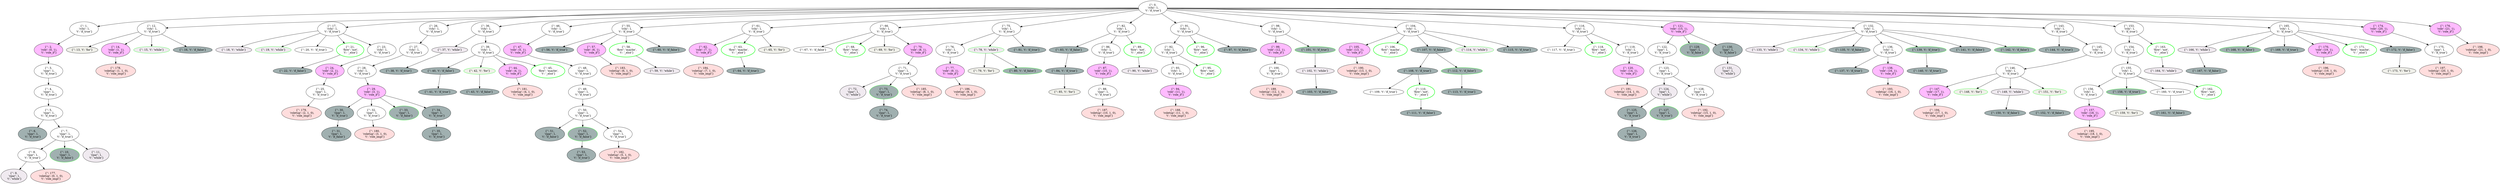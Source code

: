 strict digraph {
	graph [bb="0,0,10820,962.58"];
	node [label="\N"];
	0	[height=1.041,
		label="{'': 0,
 'rchi': 1,
 't': 'if_true'}
",
		pos="4997.2,925.1",
		width=1.6892];
	1	[height=1.041,
		label="{'': 1,
 'rchi': 1,
 't': 'if_true'}
",
		pos="361.15,814.15",
		width=1.6892];
	0 -> 1	[pos="e,418.41,826.83 4936.3,924.32 4472.2,925.77 1485.1,931.86 585.15,851.63 532.18,846.9 472.79,837.02 428.48,828.73"];
	12	[height=1.041,
		label="{'': 12,
 'rchi': 1,
 't': 'if_true'}
",
		pos="655.15,814.15",
		width=1.6892];
	0 -> 12	[pos="e,715.81,818.98 4936.2,923.63 4587.1,920.76 2806.4,904.04 1353.2,851.63 1123.7,843.35 852.21,827.39 726.1,819.62"];
	17	[height=1.041,
		label="{'': 17,
 'rchi': 1,
 't': 'if_true'}
",
		pos="1423.2,814.15",
		width=1.6892];
	0 -> 17	[pos="e,1482.8,822.37 4936.3,924.42 4612.8,925.76 3061.6,927.72 1796.2,851.63 1690.2,845.26 1567.9,832.2 1493,823.56"];
	26	[height=1.041,
		label="{'': 26,
 'rchi': 1,
 't': 'if_true'}
",
		pos="1866.2,814.15",
		width=1.6892];
	0 -> 26	[pos="e,1920.5,830.95 4936.3,924.35 4566.1,925.57 2613.3,928.25 2020.2,851.63 1990.3,847.77 1957.8,840.54 1930.4,833.52"];
	36	[height=1.041,
		label="{'': 36,
 'rchi': 1,
 't': 'if_true'}
",
		pos="2090.2,814.15",
		width=1.6892];
	0 -> 36	[pos="e,2148.1,826.11 4936.3,923.49 4589.4,919.81 2858.9,899.32 2328.2,851.63 2270.4,846.44 2205.4,836.17 2158,827.85"];
	46	[height=1.041,
		label="{'': 46,
 'rchi': 1,
 't': 'if_true'}
",
		pos="2398.2,814.15",
		width=1.6892];
	0 -> 46	[pos="e,2455.9,826.05 4936.3,923.24 4613.9,918.54 3101.4,894.5 2635.2,851.63 2577.8,846.35 2513.2,836.13 2466,827.84"];
	55	[height=1.041,
		label="{'': 55,
 'rchi': 1,
 't': 'if_true'}
",
		pos="2705.2,814.15",
		width=1.6892];
	0 -> 55	[pos="e,2765.5,820.19 4936.4,922.36 4708.7,915.68 3884,890.11 3205.2,851.63 3051.9,842.94 2872.6,828.92 2775.8,821.03"];
	61	[height=1.041,
		label="{'': 61,
 'rchi': 1,
 't': 'if_true'}
",
		pos="3275.2,814.15",
		width=1.6892];
	0 -> 61	[pos="e,3335.5,819.98 4936.4,920.89 4756.9,911.3 4213,881.74 3762.2,851.63 3613.8,841.72 3440.2,828.27 3345.5,820.78"];
	66	[height=1.041,
		label="{'': 66,
 'rchi': 1,
 't': 'if_true'}
",
		pos="3832.2,814.15",
		width=1.6892];
	0 -> 66	[pos="e,3892.3,820.78 4937,918.47 4739.7,900.03 4113.4,841.45 3902.4,821.72"];
	75	[height=1.041,
		label="{'': 75,
 'rchi': 1,
 't': 'if_true'}
",
		pos="4360.2,814.15",
		width=1.6892];
	0 -> 75	[pos="e,4418.5,825.12 4938.9,914.15 4821,893.97 4554.3,848.35 4428.4,826.82"];
	82	[height=1.041,
		label="{'': 82,
 'rchi': 1,
 't': 'if_true'}
",
		pos="4857.2,814.15",
		width=1.6892];
	0 -> 82	[pos="e,4894.5,844.2 4960,895.19 4942.4,881.46 4921.1,864.93 4902.5,850.47"];
	91	[height=1.041,
		label="{'': 91,
 'rchi': 1,
 't': 'if_true'}
",
		pos="5137.2,814.15",
		width=1.6892];
	0 -> 91	[pos="e,5099.8,844.2 5034.3,895.19 5051.9,881.46 5073.2,864.93 5091.8,850.47"];
	98	[height=1.041,
		label="{'': 98,
 'rchi': 1,
 't': 'if_true'}
",
		pos="5536.2,814.15",
		width=1.6892];
	0 -> 98	[pos="e,5478.8,826.74 5054.6,912.49 5155,892.2 5361.8,850.39 5468.8,828.77"];
	104	[height=1.041,
		label="{'': 104,
 'rchi': 1,
 't': 'if_true'}
",
		pos="6123.2,814.15",
		width=1.6892];
	0 -> 104	[pos="e,6063.3,820.94 5057.3,918.28 5249.4,899.69 5847.9,841.78 6053.2,821.92"];
	116	[height=1.041,
		label="{'': 116,
 'rchi': 1,
 't': 'if_true'}
",
		pos="6845.2,814.15",
		width=1.6892];
	0 -> 116	[pos="e,6784.7,818.71 5057.6,920.54 5334.1,904.24 6477.7,836.81 6774.5,819.31"];
	121	[fillcolor="#ffbbff",
		height=1.041,
		label="{'': 121,
 'role': (15, 1),
 't': 'role_if'}
",
		pos="7277.2,814.15",
		style=filled,
		width=1.866];
	0 -> 121	[pos="e,7211.9,822.97 5058.1,923.19 5296,919.33 6185.1,902.15 6915.2,851.63 7014.5,844.75 7128.7,832.52 7201.8,824.13"];
	132	[height=1.041,
		label="{'': 132,
 'rchi': 1,
 't': 'if_true'}
",
		pos="8098.2,814.15",
		width=1.6892];
	0 -> 132	[pos="e,8037.3,818.5 5058.1,922.63 5327.8,916.06 6440.3,888.01 7353.2,851.63 7601,841.75 7894.9,826.24 8027.3,819.05"];
	143	[height=1.041,
		label="{'': 143,
 'rchi': 1,
 't': 'if_true'}
",
		pos="8914.2,814.15",
		width=1.6892];
	0 -> 143	[pos="e,8853.7,818.64 5058.2,923.3 5380.1,918.94 6914.1,896.61 8168.2,851.63 8416.6,842.71 8711.4,826.69 8843.7,819.2"];
	153	[height=1.041,
		label="{'': 153,
 'rchi': 1,
 't': 'if_true'}
",
		pos="9217.2,814.15",
		width=1.6892];
	0 -> 153	[pos="e,9159.5,826.43 5058.3,924.14 5497.2,924.26 8174.6,922.02 8984.2,851.63 9040.2,846.75 9103.2,836.6 9149.6,828.24"];
	165	[height=1.041,
		label="{'': 165,
 'rchi': 1,
 't': 'if_true'}
",
		pos="9888.2,814.15",
		width=1.6892];
	0 -> 165	[pos="e,9827.6,819.7 5058,924.08 5441.2,923.7 7560.8,918.57 9287.2,851.63 9479.1,844.18 9705.2,828.63 9817.5,820.45"];
	174	[fillcolor="#ffbbff",
		height=1.041,
		label="{'': 174,
 'role': (20, 1),
 't': 'role_if'}
",
		pos="10297,814.15",
		style=filled,
		width=1.866];
	0 -> 174	[pos="e,10232,823.97 5058.2,923.99 5555,922.97 8939.3,913.75 9958.2,851.63 10049,846.08 10153,834.03 10222,825.29"];
	176	[fillcolor="#ffbbff",
		height=1.041,
		label="{'': 176,
 'role': (21, 1),
 't': 'role_if'}
",
		pos="10589,814.15",
		style=filled,
		width=1.866];
	0 -> 176	[pos="e,10527,828.33 5058.2,923.85 5615.9,921.47 9817.9,901.96 10373,851.63 10421,847.27 10475,838.25 10517,830.28"];
	2	[fillcolor="#ffbbff",
		height=1.041,
		label="{'': 2,
 'role': (0, 1),
 't': 'role_if'}
",
		pos="206.15,703.2",
		style=filled,
		width=1.7285];
	1 -> 2	[pos="e,245.87,732.11 321.64,785.37 301.13,770.96 275.91,753.23 254.27,738.02"];
	3	[height=1.041,
		label="{'': 3,
 'rpar': 1,
 't': 'if_true'}
",
		pos="206.15,592.24",
		width=1.6892];
	2 -> 3	[pos="e,206.15,629.92 206.15,665.61 206.15,657.44 206.15,648.66 206.15,640.13"];
	4	[height=1.041,
		label="{'': 4,
 'rpar': 1,
 't': 'if_true'}
",
		pos="206.15,481.29",
		width=1.6892];
	3 -> 4	[pos="e,206.15,518.96 206.15,554.66 206.15,546.49 206.15,537.71 206.15,529.18"];
	5	[height=1.041,
		label="{'': 5,
 'rpar': 1,
 't': 'if_true'}
",
		pos="206.15,370.34",
		width=1.6892];
	4 -> 5	[pos="e,206.15,408.01 206.15,443.71 206.15,435.53 206.15,426.75 206.15,418.23"];
	6	[fillcolor="#a0b0b0",
		height=1.041,
		label="{'': 6,
 'rpar': 1,
 't': 'if_true'}
",
		pos="136.15,259.38",
		style=filled,
		width=1.6892];
	5 -> 6	[pos="e,158.03,294.44 184.2,335.16 177.62,324.92 170.32,313.56 163.44,302.85"];
	7	[height=1.041,
		label="{'': 7,
 'rpar': 1,
 't': 'if_true'}
",
		pos="276.15,259.38",
		width=1.6892];
	5 -> 7	[pos="e,254.28,294.44 228.11,335.16 234.69,324.92 241.99,313.56 248.87,302.85"];
	8	[height=1.041,
		label="{'': 8,
 'rpar': 1,
 't': 'if_true'}
",
		pos="134.15,148.43",
		width=1.6892];
	7 -> 8	[pos="e,171.71,178.24 238.85,229.76 220.73,215.85 198.8,199.03 179.7,184.38"];
	10	[color=green,
		fillcolor="#a0b0b0",
		height=1.041,
		label="{'': 10,
 'rpar': 1,
 't': 'if_false'}
",
		pos="276.15,148.43",
		style=filled,
		width=1.7678];
	7 -> 10	[pos="e,276.15,186.1 276.15,221.8 276.15,213.63 276.15,204.85 276.15,196.32"];
	11	[fillcolor="#f0eaf0",
		height=1.041,
		label="{'': 11,
 'rpar': 1,
 't': 'while'}
",
		pos="413.15,148.43",
		style=filled,
		width=1.5321];
	7 -> 11	[pos="e,377.76,177.58 312.87,229.19 330.33,215.3 351.32,198.6 369.58,184.08"];
	9	[fillcolor="#f0eaf0",
		height=1.041,
		label="{'': 9,
 'rpar': 1,
 't': 'while'}
",
		pos="55.154,37.477",
		style=filled,
		width=1.5321];
	8 -> 9	[pos="e,79.014,71.383 109.81,113.85 102,103.09 93.27,91.044 85.114,79.796"];
	177	[fillcolor="#ffdddd",
		height=1.041,
		label="{'': 177,
 'roletup': (0, 1, 0),
 't': 'role_impl'}
",
		pos="213.15,37.477",
		style=filled,
		width=2.357];
	8 -> 177	[pos="e,187.93,73.263 158.5,113.85 165.94,103.59 174.23,92.157 182.06,81.363"];
	13	[fillcolor="#f0f0ea",
		height=0.5,
		label="{'': 13, 't': 'for'}
",
		pos="353.15,703.2",
		style=filled,
		width=1.8596];
	12 -> 13	[pos="e,382.69,719.54 600.07,797.79 553.85,784.35 486.39,763.46 429.15,740.67 416.82,735.76 403.68,729.75 391.85,724.03"];
	14	[fillcolor="#ffbbff",
		height=1.041,
		label="{'': 14,
 'role': (1, 1),
 't': 'role_if'}
",
		pos="500.15,703.2",
		style=filled,
		width=1.7285];
	12 -> 14	[pos="e,539.87,732.11 615.64,785.37 595.13,770.96 569.91,753.23 548.27,738.02"];
	15	[color=green,
		fillcolor="#f0eaf0",
		height=0.5,
		label="{'': 15, 't': 'while'}
",
		pos="655.15,703.2",
		style=filled,
		width=2.0762];
	12 -> 15	[pos="e,655.15,721.31 655.15,776.57 655.15,761.84 655.15,745.14 655.15,731.5"];
	16	[fillcolor="#a0b0b0",
		height=0.5,
		label="{'': 16, 't': 'if_false'}
",
		pos="830.15,703.2",
		style=filled,
		width=2.2929];
	12 -> 16	[pos="e,804.19,720.36 697.52,786.78 727.55,768.08 767.35,743.3 795.49,725.78"];
	178	[fillcolor="#ffdddd",
		height=1.041,
		label="{'': 178,
 'roletup': (1, 1, 0),
 't': 'role_impl'}
",
		pos="500.15,592.24",
		style=filled,
		width=2.357];
	14 -> 178	[pos="e,500.15,629.92 500.15,665.61 500.15,657.44 500.15,648.66 500.15,640.13"];
	18	[fillcolor="#f0eaf0",
		height=0.5,
		label="{'': 18, 't': 'while'}
",
		pos="1005.2,703.2",
		style=filled,
		width=2.0762];
	17 -> 18	[pos="e,1036.5,719.76 1364.4,804.13 1296.8,792.89 1182.8,771.37 1088.2,740.67 1074.1,736.1 1059.1,729.96 1045.8,724.02"];
	19	[color=green,
		fillcolor="#f0eaf0",
		height=0.5,
		label="{'': 19, 't': 'while'}
",
		pos="1172.2,703.2",
		style=filled,
		width=2.0762];
	17 -> 19	[pos="e,1206.9,719.28 1374.2,791.9 1340.9,777.46 1295.9,757.92 1256.2,740.67 1243.3,735.07 1229.2,728.99 1216.4,723.42"];
	20	[height=0.5,
		label="{'': 20, 't': 'if_true'}
",
		pos="1344.2,703.2",
		width=2.2026];
	17 -> 20	[pos="e,1356.4,721.09 1398.8,779.57 1387.1,763.37 1373.2,744.26 1362.4,729.33"];
	21	[color=green,
		height=1.041,
		label="{'': 21,
 'flow': 'not',
 't': '_else'}
",
		penwidth=2,
		pos="1502.2,703.2",
		width=1.6892];
	17 -> 21	[pos="e,1477.8,737.85 1447.5,779.57 1455.2,769.01 1463.7,757.21 1471.7,746.14"];
	23	[height=1.041,
		label="{'': 23,
 'rchi': 1,
 't': 'if_true'}
",
		pos="1642.2,703.2",
		width=1.6892];
	17 -> 23	[pos="e,1596.7,728.12 1470.6,790.47 1500,776.35 1538.4,757.69 1572.2,740.67 1577.1,738.17 1582.3,735.54 1587.4,732.89"];
	22	[fillcolor="#a0b0b0",
		height=0.5,
		label="{'': 22, 't': 'if_false'}
",
		pos="1260.2,592.24",
		style=filled,
		width=2.2929];
	21 -> 22	[pos="e,1298.5,608.34 1456.9,677.91 1448.7,673.73 1440.2,669.51 1432.2,665.72 1390.7,646.25 1342.7,626.2 1307.9,612.14"];
	24	[fillcolor="#ffbbff",
		height=1.041,
		label="{'': 24,
 'role': (2, 1),
 't': 'role_if'}
",
		pos="1423.2,592.24",
		style=filled,
		width=1.7285];
	23 -> 24	[pos="e,1469.6,617.46 1596.8,678.14 1588.6,673.93 1580.2,669.65 1572.2,665.72 1537.9,648.89 1528.5,646.45 1494.2,629.72 1489.2,627.29 \
1484,624.73 1478.9,622.14"];
	25	[height=1.041,
		label="{'': 25,
 'rpar': 1,
 't': 'if_true'}
",
		pos="1382.2,481.29",
		width=1.6892];
	24 -> 25	[pos="e,1395.6,518.05 1409.7,555.57 1406.4,546.63 1402.7,536.93 1399.2,527.59"];
	179	[fillcolor="#ffdddd",
		height=1.041,
		label="{'': 179,
 'roletup': (2, 1, 0),
 't': 'role_impl'}
",
		pos="1301.2,370.34",
		style=filled,
		width=2.357];
	25 -> 179	[pos="e,1327.1,406.3 1357.4,447.01 1349.8,436.74 1341.3,425.27 1333.2,414.44"];
	27	[height=1.041,
		label="{'': 27,
 'rchi': 1,
 't': 'if_true'}
",
		pos="1782.2,703.2",
		width=1.6892];
	26 -> 27	[pos="e,1807.7,737.27 1840.5,779.87 1832.1,768.99 1822.7,756.78 1813.9,745.39"];
	28	[height=1.041,
		label="{'': 28,
 'rchi': 1,
 't': 'if_true'}
",
		pos="1564.2,592.24",
		width=1.6892];
	27 -> 28	[pos="e,1609.6,617.3 1736.8,678.14 1728.6,673.93 1720.2,669.65 1712.2,665.72 1677.9,648.89 1668.4,646.55 1634.2,629.72 1629.2,627.27 1624,\
624.67 1618.8,622.05"];
	29	[fillcolor="#ffbbff",
		height=1.041,
		label="{'': 29,
 'role': (3, 1),
 't': 'role_if'}
",
		pos="1605.2,481.29",
		style=filled,
		width=1.7285];
	28 -> 29	[pos="e,1591.7,518.05 1577.6,555.57 1580.9,546.63 1584.6,536.93 1588.1,527.59"];
	30	[fillcolor="#a0b0b0",
		height=1.041,
		label="{'': 30,
 'rpar': 1,
 't': 'if_true'}
",
		pos="1465.2,370.34",
		style=filled,
		width=1.6892];
	29 -> 30	[pos="e,1502.3,400.24 1567.6,451.09 1550.1,437.43 1529,421.03 1510.6,406.67"];
	32	[height=1.041,
		label="{'': 32,
 'rpar': 1,
 't': 'if_true'}
",
		pos="1605.2,370.34",
		width=1.6892];
	29 -> 32	[pos="e,1605.2,408.01 1605.2,443.71 1605.2,435.53 1605.2,426.75 1605.2,418.23"];
	33	[color=green,
		fillcolor="#a0b0b0",
		height=1.041,
		label="{'': 33,
 'rpar': 1,
 't': 'if_false'}
",
		pos="1747.2,370.34",
		style=filled,
		width=1.7678];
	29 -> 33	[pos="e,1708.8,400.76 1642.8,451.38 1660.6,437.76 1681.9,421.38 1700.7,407"];
	34	[fillcolor="#a0b0b0",
		height=1.041,
		label="{'': 34,
 'rpar': 1,
 't': 'if_true'}
",
		pos="1889.2,370.34",
		style=filled,
		width=1.6892];
	29 -> 34	[pos="e,1844.8,396.15 1660.9,464.22 1704.8,450.89 1767.3,430.51 1820.2,407.81 1825.2,405.64 1830.4,403.24 1835.6,400.74"];
	31	[fillcolor="#a0b0b0",
		height=1.041,
		label="{'': 31,
 'rpar': 1,
 't': 'if_false'}
",
		pos="1452.2,259.38",
		style=filled,
		width=1.7678];
	30 -> 31	[pos="e,1456.5,297.06 1460.8,332.75 1459.8,324.49 1458.7,315.61 1457.7,306.99"];
	180	[fillcolor="#ffdddd",
		height=1.041,
		label="{'': 180,
 'roletup': (3, 1, 0),
 't': 'role_impl'}
",
		pos="1618.2,259.38",
		style=filled,
		width=2.357];
	32 -> 180	[pos="e,1613.8,297.06 1609.5,332.75 1610.5,324.49 1611.6,315.61 1612.6,306.99"];
	35	[fillcolor="#a0b0b0",
		height=1.041,
		label="{'': 35,
 'rpar': 1,
 't': 'if_true'}
",
		pos="1889.2,259.38",
		style=filled,
		width=1.6892];
	34 -> 35	[pos="e,1889.2,297.06 1889.2,332.75 1889.2,324.58 1889.2,315.8 1889.2,307.27"];
	37	[fillcolor="#f0eaf0",
		height=0.5,
		label="{'': 37, 't': 'while'}
",
		pos="1936.2,703.2",
		style=filled,
		width=2.0762];
	36 -> 37	[pos="e,1959.1,720.42 2050.9,785.37 2025,767.07 1991.6,743.42 1967.5,726.37"];
	39	[height=1.041,
		label="{'': 39,
 'rchi': 1,
 't': 'if_true'}
",
		pos="2090.2,703.2",
		width=1.6892];
	36 -> 39	[pos="e,2090.2,740.87 2090.2,776.57 2090.2,768.39 2090.2,759.61 2090.2,751.09"];
	38	[fillcolor="#a0b0b0",
		height=0.5,
		label="{'': 38, 't': 'if_true'}
",
		pos="1722.2,592.24",
		style=filled,
		width=2.2026];
	37 -> 38	[pos="e,1753.1,609 1905.5,686.59 1867.8,667.39 1803.7,634.74 1762.1,613.59"];
	40	[fillcolor="#a0b0b0",
		height=0.5,
		label="{'': 40, 't': 'if_false'}
",
		pos="1902.2,592.24",
		style=filled,
		width=2.2929];
	39 -> 40	[pos="e,1929.8,609.26 2046.6,676.93 2013.8,657.93 1969.4,632.21 1938.5,614.32"];
	42	[color=green,
		fillcolor="#f0f0ea",
		height=0.5,
		label="{'': 42, 't': 'for'}
",
		pos="2069.2,592.24",
		style=filled,
		width=1.8596];
	39 -> 42	[pos="e,2072.5,610.46 2083.2,665.92 2080.3,651.02 2077,634.07 2074.4,620.29"];
	44	[fillcolor="#ffbbff",
		height=1.041,
		label="{'': 44,
 'role': (4, 1),
 't': 'role_if'}
",
		pos="2216.2,592.24",
		style=filled,
		width=1.7285];
	39 -> 44	[pos="e,2181.1,623.58 2124.9,672.14 2139.9,659.15 2157.7,643.82 2173.5,630.15"];
	45	[color=green,
		height=1.041,
		label="{'': 45,
 'flow': 'maybe',
 't': '_else'}
",
		penwidth=2,
		pos="2370.2,592.24",
		width=2.0428];
	39 -> 45	[pos="e,2316.6,618.08 2134.7,677.26 2143,673.1 2151.7,669.06 2160.2,665.72 2214.7,644.05 2231.9,649.57 2287.2,629.72 2293.6,627.39 2300.3,\
624.8 2306.9,622.1"];
	41	[fillcolor="#a0b0b0",
		height=0.5,
		label="{'': 41, 't': 'if_true'}
",
		pos="1889.2,481.29",
		style=filled,
		width=2.2026];
	40 -> 41	[pos="e,1891.2,499.55 1900.1,574.22 1898.1,556.97 1894.8,530.01 1892.4,509.74"];
	43	[fillcolor="#a0b0b0",
		height=0.5,
		label="{'': 43, 't': 'if_false'}
",
		pos="2069.2,481.29",
		style=filled,
		width=2.2929];
	42 -> 43	[pos="e,2069.2,499.55 2069.2,574.22 2069.2,556.97 2069.2,530.01 2069.2,509.74"];
	181	[fillcolor="#ffdddd",
		height=1.041,
		label="{'': 181,
 'roletup': (4, 1, 0),
 't': 'role_impl'}
",
		pos="2254.2,481.29",
		style=filled,
		width=2.357];
	44 -> 181	[pos="e,2241.5,518.6 2228.7,555.27 2231.7,546.62 2235,537.26 2238.1,528.23"];
	47	[fillcolor="#ffbbff",
		height=1.041,
		label="{'': 47,
 'role': (5, 1),
 't': 'role_if'}
",
		pos="2231.2,703.2",
		style=filled,
		width=1.7285];
	46 -> 47	[pos="e,2272.5,731.2 2356.9,786.22 2334,771.29 2305.4,752.61 2281.2,736.86"];
	48	[height=1.041,
		label="{'': 48,
 'rpar': 1,
 't': 'if_true'}
",
		pos="2522.2,592.24",
		width=1.6892];
	47 -> 48	[pos="e,2478.4,618.48 2276.5,677.2 2285.2,673 2294.3,668.96 2303.2,665.72 2367.5,642.07 2389,653.93 2453.2,629.72 2458.4,627.75 2463.7,\
625.46 2469,623.02"];
	49	[height=1.041,
		label="{'': 49,
 'rpar': 1,
 't': 'if_true'}
",
		pos="2522.2,481.29",
		width=1.6892];
	48 -> 49	[pos="e,2522.2,518.96 2522.2,554.66 2522.2,546.49 2522.2,537.71 2522.2,529.18"];
	50	[height=1.041,
		label="{'': 50,
 'rpar': 1,
 't': 'if_true'}
",
		pos="2522.2,370.34",
		width=1.6892];
	49 -> 50	[pos="e,2522.2,408.01 2522.2,443.71 2522.2,435.53 2522.2,426.75 2522.2,418.23"];
	51	[fillcolor="#a0b0b0",
		height=1.041,
		label="{'': 51,
 'rpar': 1,
 't': 'if_false'}
",
		pos="2377.2,259.38",
		style=filled,
		width=1.7678];
	50 -> 51	[pos="e,2415.8,289.39 2484.1,340.71 2465.6,326.86 2443.3,310.12 2423.9,295.5"];
	52	[color=green,
		fillcolor="#a0b0b0",
		height=1.041,
		label="{'': 52,
 'rpar': 1,
 't': 'if_false'}
",
		pos="2522.2,259.38",
		style=filled,
		width=1.7678];
	50 -> 52	[pos="e,2522.2,297.06 2522.2,332.75 2522.2,324.58 2522.2,315.8 2522.2,307.27"];
	54	[height=1.041,
		label="{'': 54,
 'rpar': 1,
 't': 'if_true'}
",
		pos="2675.2,259.38",
		width=1.6892];
	50 -> 54	[pos="e,2636,288.3 2561.2,341.56 2581.4,327.15 2606.3,309.42 2627.7,294.21"];
	53	[fillcolor="#a0b0b0",
		height=1.041,
		label="{'': 53,
 'rpar': 1,
 't': 'if_true'}
",
		pos="2516.2,148.43",
		style=filled,
		width=1.6892];
	52 -> 53	[pos="e,2518.2,186.1 2520.1,221.8 2519.7,213.63 2519.2,204.85 2518.7,196.32"];
	182	[fillcolor="#ffdddd",
		height=1.041,
		label="{'': 182,
 'roletup': (5, 1, 0),
 't': 'role_impl'}
",
		pos="2680.2,148.43",
		style=filled,
		width=2.357];
	54 -> 182	[pos="e,2678.5,186.1 2676.8,221.8 2677.2,213.63 2677.6,204.85 2678,196.32"];
	56	[fillcolor="#a0b0b0",
		height=0.5,
		label="{'': 56, 't': 'if_true'}
",
		pos="2391.2,703.2",
		style=filled,
		width=2.2026];
	55 -> 56	[pos="e,2426.4,719.39 2650.7,796.89 2604.8,782.91 2537.8,761.73 2480.2,740.67 2465.6,735.37 2450,729.12 2435.9,723.32"];
	57	[fillcolor="#ffbbff",
		height=1.041,
		label="{'': 57,
 'role': (6, 1),
 't': 'role_if'}
",
		pos="2551.2,703.2",
		style=filled,
		width=1.7285];
	55 -> 57	[pos="e,2590.9,732.3 2665.9,785.37 2645.6,771.01 2620.7,753.37 2599.2,738.2"];
	58	[color=green,
		height=1.041,
		label="{'': 58,
 'flow': 'maybe',
 't': '_else'}
",
		penwidth=2,
		pos="2705.2,703.2",
		width=2.0428];
	55 -> 58	[pos="e,2705.2,740.87 2705.2,776.57 2705.2,768.39 2705.2,759.61 2705.2,751.09"];
	60	[fillcolor="#a0b0b0",
		height=0.5,
		label="{'': 60, 't': 'if_false'}
",
		pos="2879.2,703.2",
		style=filled,
		width=2.2929];
	55 -> 60	[pos="e,2853.3,720.36 2747.3,786.78 2777.1,768.08 2816.7,743.3 2844.7,725.78"];
	183	[fillcolor="#ffdddd",
		height=1.041,
		label="{'': 183,
 'roletup': (6, 1, 0),
 't': 'role_impl'}
",
		pos="2686.2,592.24",
		style=filled,
		width=2.357];
	57 -> 183	[pos="e,2646.3,625.43 2587.7,672.71 2603.3,660.15 2621.6,645.32 2638.3,631.89"];
	59	[fillcolor="#f0eaf0",
		height=0.5,
		label="{'': 59, 't': 'while'}
",
		pos="2864.2,592.24",
		style=filled,
		width=2.0762];
	58 -> 59	[pos="e,2840.3,609.57 2748.2,672.71 2774.6,654.64 2807.8,631.88 2831.9,615.35"];
	62	[fillcolor="#ffbbff",
		height=1.041,
		label="{'': 62,
 'role': (7, 1),
 't': 'role_if'}
",
		pos="3042.2,703.2",
		style=filled,
		width=1.7285];
	61 -> 62	[pos="e,3088.6,728.5 3225.9,791.95 3193.7,777.85 3150.7,758.68 3113.2,740.67 3108.2,738.27 3103,735.73 3097.8,733.16"];
	63	[color=green,
		height=1.041,
		label="{'': 63,
 'flow': 'maybe',
 't': '_else'}
",
		penwidth=2,
		pos="3196.2,703.2",
		width=2.0428];
	61 -> 63	[pos="e,3221.1,738.6 3250.8,779.57 3243.3,769.21 3234.9,757.65 3227,746.77"];
	65	[fillcolor="#f0f0ea",
		height=0.5,
		label="{'': 65, 't': 'for'}
",
		pos="3354.2,703.2",
		style=filled,
		width=1.8596];
	61 -> 65	[pos="e,3341.9,721.09 3299.5,779.57 3311.2,763.37 3325.1,744.26 3335.9,729.33"];
	184	[fillcolor="#ffdddd",
		height=1.041,
		label="{'': 184,
 'roletup': (7, 1, 0),
 't': 'role_impl'}
",
		pos="3042.2,592.24",
		style=filled,
		width=2.357];
	62 -> 184	[pos="e,3042.2,629.92 3042.2,665.61 3042.2,657.44 3042.2,648.66 3042.2,640.13"];
	64	[fillcolor="#a0b0b0",
		height=0.5,
		label="{'': 64, 't': 'if_true'}
",
		pos="3224.2,592.24",
		style=filled,
		width=2.2026];
	63 -> 64	[pos="e,3219.7,610.46 3205.5,665.92 3209.3,651.02 3213.7,634.07 3217.2,620.29"];
	67	[height=0.5,
		label="{'': 67, 't': 'if_false'}
",
		pos="3521.2,703.2",
		width=2.2929];
	66 -> 67	[pos="e,3557.7,719.46 3778.5,796.51 3733.7,782.39 3668.4,761.2 3612.2,740.67 3597.5,735.32 3581.6,729.11 3567.3,723.36"];
	68	[color=green,
		height=1.041,
		label="{'': 68,
 'flow': 'true',
 't': '_else'}
",
		penwidth=2,
		pos="3684.2,703.2",
		width=1.7481];
	66 -> 68	[pos="e,3723,732.77 3793.7,784.81 3774.5,770.73 3751.3,753.61 3731.1,738.77"];
	69	[fillcolor="#f0f0ea",
		height=0.5,
		label="{'': 69, 't': 'for'}
",
		pos="3832.2,703.2",
		style=filled,
		width=1.8596];
	66 -> 69	[pos="e,3832.2,721.31 3832.2,776.57 3832.2,761.84 3832.2,745.14 3832.2,731.5"];
	70	[fillcolor="#ffbbff",
		height=1.041,
		label="{'': 70,
 'role': (8, 1),
 't': 'role_if'}
",
		pos="3979.2,703.2",
		style=filled,
		width=1.7285];
	66 -> 70	[pos="e,3940.6,732.77 3870.4,784.81 3889.4,770.73 3912.5,753.61 3932.5,738.77"];
	71	[height=1.041,
		label="{'': 71,
 'rpar': 1,
 't': 'if_true'}
",
		pos="3914.2,592.24",
		width=1.6892];
	70 -> 71	[pos="e,3934.8,627.87 3958.6,667.72 3952.7,657.89 3946.2,647.04 3940.1,636.74"];
	72	[fillcolor="#f0eaf0",
		height=1.041,
		label="{'': 72,
 'rpar': 1,
 't': 'while'}
",
		pos="3698.2,481.29",
		style=filled,
		width=1.5321];
	71 -> 72	[pos="e,3739.6,506.48 3865.8,569.28 3835.7,555.35 3796.4,536.64 3762.2,518.77 3757.7,516.42 3753,513.93 3748.4,511.39"];
	73	[color=green,
		fillcolor="#a0b0b0",
		height=1.041,
		label="{'': 73,
 'rpar': 1,
 't': 'if_true'}
",
		pos="3832.2,481.29",
		style=filled,
		width=1.6892];
	71 -> 73	[pos="e,3857.3,515.74 3889.1,557.96 3881,547.19 3871.9,535.1 3863.4,523.8"];
	185	[fillcolor="#ffdddd",
		height=1.041,
		label="{'': 185,
 'roletup': (8, 1, 0),
 't': 'role_impl'}
",
		pos="3996.2,481.29",
		style=filled,
		width=2.357];
	71 -> 185	[pos="e,3969.8,517.26 3939.2,557.96 3946.9,547.69 3955.6,536.22 3963.7,525.39"];
	74	[fillcolor="#a0b0b0",
		height=1.041,
		label="{'': 74,
 'rpar': 1,
 't': 'if_true'}
",
		pos="3832.2,370.34",
		style=filled,
		width=1.6892];
	73 -> 74	[pos="e,3832.2,408.01 3832.2,443.71 3832.2,435.53 3832.2,426.75 3832.2,418.23"];
	76	[height=1.041,
		label="{'': 76,
 'rchi': 1,
 't': 'if_true'}
",
		pos="4120.2,703.2",
		width=1.6892];
	75 -> 76	[pos="e,4165.5,728.45 4309.9,792.91 4275.8,778.9 4229.9,759.46 4190.2,740.67 4185.1,738.29 4179.9,735.75 4174.7,733.16"];
	78	[color=green,
		fillcolor="#f0eaf0",
		height=0.5,
		label="{'': 78, 't': 'while'}
",
		pos="4274.2,703.2",
		style=filled,
		width=2.0762];
	75 -> 78	[pos="e,4287.4,720.97 4334.1,780.16 4321.1,763.68 4305.6,744.06 4293.6,728.89"];
	81	[fillcolor="#a0b0b0",
		height=0.5,
		label="{'': 81, 't': 'if_true'}
",
		pos="4446.2,703.2",
		style=filled,
		width=2.2026];
	75 -> 81	[pos="e,4432.9,720.97 4386.2,780.16 4399.2,763.68 4414.7,744.06 4426.7,728.89"];
	77	[fillcolor="#ffbbff",
		height=1.041,
		label="{'': 77,
 'role': (9, 1),
 't': 'role_if'}
",
		pos="4120.2,592.24",
		style=filled,
		width=1.7285];
	76 -> 77	[pos="e,4120.2,629.92 4120.2,665.61 4120.2,657.44 4120.2,648.66 4120.2,640.13"];
	186	[fillcolor="#ffdddd",
		height=1.041,
		label="{'': 186,
 'roletup': (9, 1, 0),
 't': 'role_impl'}
",
		pos="4184.2,481.29",
		style=filled,
		width=2.357];
	77 -> 186	[pos="e,4163.4,517.66 4140.4,556.77 4146.1,547.13 4152.3,536.51 4158.2,526.39"];
	79	[fillcolor="#f0f0ea",
		height=0.5,
		label="{'': 79, 't': 'for'}
",
		pos="4267.2,592.24",
		style=filled,
		width=1.8596];
	78 -> 79	[pos="e,4268.3,610.51 4273.1,685.17 4272,667.92 4270.2,640.97 4268.9,620.69"];
	80	[color=green,
		fillcolor="#a0b0b0",
		height=0.5,
		label="{'': 80, 't': 'if_false'}
",
		pos="4434.2,592.24",
		style=filled,
		width=2.2929];
	78 -> 80	[pos="e,4410.3,609.49 4298.1,685.89 4325.6,667.14 4371,636.27 4401.7,615.37"];
	83	[fillcolor="#a0b0b0",
		height=0.5,
		label="{'': 83, 't': 'if_false'}
",
		pos="4626.2,703.2",
		style=filled,
		width=2.2929];
	82 -> 83	[pos="e,4659.1,719.76 4809.6,790.71 4768,771.1 4708.2,742.9 4668.3,724.09"];
	86	[height=1.041,
		label="{'': 86,
 'rchi': 1,
 't': 'if_true'}
",
		pos="4787.2,703.2",
		width=1.6892];
	82 -> 86	[pos="e,4809,738.25 4835.2,778.98 4828.6,768.73 4821.3,757.37 4814.4,746.66"];
	89	[color=green,
		height=1.041,
		label="{'': 89,
 'flow': 'not',
 't': '_else'}
",
		penwidth=2,
		pos="4927.2,703.2",
		width=1.6892];
	82 -> 89	[pos="e,4905.3,738.25 4879.1,778.98 4885.7,768.73 4893,757.37 4899.9,746.66"];
	84	[fillcolor="#a0b0b0",
		height=0.5,
		label="{'': 84, 't': 'if_true'}
",
		pos="4614.2,592.24",
		style=filled,
		width=2.2026];
	83 -> 84	[pos="e,4616.1,610.51 4624.3,685.17 4622.4,667.92 4619.4,640.97 4617.2,620.69"];
	85	[fillcolor="#f0f0ea",
		height=0.5,
		label="{'': 85, 't': 'for'}
",
		pos="4614.2,481.29",
		style=filled,
		width=1.8596];
	84 -> 85	[pos="e,4614.2,499.55 4614.2,574.22 4614.2,556.97 4614.2,530.01 4614.2,509.74"];
	87	[fillcolor="#ffbbff",
		height=1.041,
		label="{'': 87,
 'role': (10, 1),
 't': 'role_if'}
",
		pos="4778.2,592.24",
		style=filled,
		width=1.866];
	86 -> 87	[pos="e,4781.2,629.92 4784.1,665.61 4783.5,657.44 4782.7,648.66 4782,640.13"];
	88	[height=1.041,
		label="{'': 88,
 'rpar': 1,
 't': 'if_true'}
",
		pos="4778.2,481.29",
		width=1.6892];
	87 -> 88	[pos="e,4778.2,518.96 4778.2,554.66 4778.2,546.49 4778.2,537.71 4778.2,529.18"];
	187	[fillcolor="#ffdddd",
		height=1.041,
		label="{'': 187,
 'roletup': (10, 1, 0),
 't': 'role_impl'}
",
		pos="4778.2,370.34",
		style=filled,
		width=2.4945];
	88 -> 187	[pos="e,4778.2,408.01 4778.2,443.71 4778.2,435.53 4778.2,426.75 4778.2,418.23"];
	90	[fillcolor="#f0eaf0",
		height=0.5,
		label="{'': 90, 't': 'while'}
",
		pos="4938.2,592.24",
		style=filled,
		width=2.0762];
	89 -> 90	[pos="e,4936.4,610.36 4930.8,665.61 4932.3,650.88 4934,634.19 4935.4,620.55"];
	92	[height=1.041,
		label="{'': 92,
 'rchi': 1,
 't': 'if_true'}
",
		pos="5067.2,703.2",
		width=1.6892];
	91 -> 92	[pos="e,5089,738.25 5115.2,778.98 5108.6,768.73 5101.3,757.37 5094.4,746.66"];
	96	[color=green,
		height=1.041,
		label="{'': 96,
 'flow': 'not',
 't': '_else'}
",
		penwidth=2,
		pos="5207.2,703.2",
		width=1.6892];
	91 -> 96	[pos="e,5185.3,738.25 5159.1,778.98 5165.7,768.73 5173,757.37 5179.9,746.66"];
	97	[fillcolor="#a0b0b0",
		height=0.5,
		label="{'': 97, 't': 'if_false'}
",
		pos="5368.2,703.2",
		style=filled,
		width=2.2929];
	91 -> 97	[pos="e,5335.2,719.76 5184.7,790.71 5226.3,771.1 5286.1,742.9 5326,724.09"];
	93	[height=1.041,
		label="{'': 93,
 'rchi': 1,
 't': 'if_true'}
",
		pos="5092.2,592.24",
		width=1.6892];
	92 -> 93	[pos="e,5083.8,629.74 5075.5,665.92 5077.4,657.46 5079.5,648.34 5081.5,639.52"];
	95	[color=green,
		height=1.041,
		label="{'': 95,
 'flow': 'not',
 't': '_else'}
",
		penwidth=2,
		pos="5232.2,592.24",
		width=1.6892];
	92 -> 95	[pos="e,5191.3,620.24 5107.9,675.26 5130.5,660.34 5158.8,641.66 5182.7,625.9"];
	94	[fillcolor="#ffbbff",
		height=1.041,
		label="{'': 94,
 'role': (11, 1),
 't': 'role_if'}
",
		pos="5092.2,481.29",
		style=filled,
		width=1.866];
	93 -> 94	[pos="e,5092.2,518.96 5092.2,554.66 5092.2,546.49 5092.2,537.71 5092.2,529.18"];
	188	[fillcolor="#ffdddd",
		height=1.041,
		label="{'': 188,
 'roletup': (11, 1, 0),
 't': 'role_impl'}
",
		pos="5092.2,370.34",
		style=filled,
		width=2.4945];
	94 -> 188	[pos="e,5092.2,408.01 5092.2,443.71 5092.2,435.53 5092.2,426.75 5092.2,418.23"];
	99	[fillcolor="#ffbbff",
		height=1.041,
		label="{'': 99,
 'role': (12, 1),
 't': 'role_if'}
",
		pos="5536.2,703.2",
		style=filled,
		width=1.866];
	98 -> 99	[pos="e,5536.2,740.87 5536.2,776.57 5536.2,768.39 5536.2,759.61 5536.2,751.09"];
	101	[color=green,
		fillcolor="#a0b0b0",
		height=0.5,
		label="{'': 101, 't': 'if_true'}
",
		pos="5705.2,703.2",
		style=filled,
		width=2.329];
	98 -> 101	[pos="e,5680,720.44 5577.5,786.5 5606.3,767.93 5644.2,743.47 5671.2,726.06"];
	100	[height=1.041,
		label="{'': 100,
 'rpar': 1,
 't': 'if_true'}
",
		pos="5529.2,592.24",
		width=1.6892];
	99 -> 100	[pos="e,5531.5,629.92 5533.8,665.61 5533.3,657.44 5532.7,648.66 5532.2,640.13"];
	189	[fillcolor="#ffdddd",
		height=1.041,
		label="{'': 189,
 'roletup': (12, 1, 0),
 't': 'role_impl'}
",
		pos="5516.2,481.29",
		style=filled,
		width=2.4945];
	100 -> 189	[pos="e,5520.5,518.96 5524.8,554.66 5523.8,546.4 5522.7,537.51 5521.7,528.9"];
	102	[fillcolor="#f0eaf0",
		height=0.5,
		label="{'': 102, 't': 'while'}
",
		pos="5705.2,592.24",
		style=filled,
		width=2.2026];
	101 -> 102	[pos="e,5705.2,610.51 5705.2,685.17 5705.2,667.92 5705.2,640.97 5705.2,620.69"];
	103	[fillcolor="#a0b0b0",
		height=0.5,
		label="{'': 103, 't': 'if_false'}
",
		pos="5711.2,481.29",
		style=filled,
		width=2.4192];
	102 -> 103	[pos="e,5710.2,499.55 5706.1,574.22 5707,556.97 5708.5,530.01 5709.6,509.74"];
	105	[fillcolor="#ffbbff",
		height=1.041,
		label="{'': 105,
 'role': (13, 1),
 't': 'role_if'}
",
		pos="5874.2,703.2",
		style=filled,
		width=1.866];
	104 -> 105	[pos="e,5923.9,728.5 6072.9,792.88 6038.2,778.71 5991.1,759.08 5950.2,740.67 5944.5,738.15 5938.7,735.48 5932.9,732.77"];
	106	[color=green,
		height=1.041,
		label="{'': 106,
 'flow': 'maybe',
 't': '_else'}
",
		penwidth=2,
		pos="6033.2,703.2",
		width=2.0428];
	104 -> 106	[pos="e,6061.1,738 6096.2,780.46 6087.1,769.56 6077,757.27 6067.5,745.79"];
	107	[fillcolor="#a0b0b0",
		height=0.5,
		label="{'': 107, 't': 'if_false'}
",
		pos="6212.2,703.2",
		style=filled,
		width=2.4192];
	104 -> 107	[pos="e,6198.4,721.06 6149.9,780.46 6163.3,763.96 6179.4,744.27 6191.9,729.02"];
	114	[color=green,
		fillcolor="#f0eaf0",
		height=0.5,
		label="{'': 114, 't': 'while'}
",
		pos="6396.2,703.2",
		style=filled,
		width=2.2026];
	104 -> 114	[pos="e,6360.3,719.26 6174.3,793.42 6211.5,779 6263,758.86 6308.2,740.67 6322.1,735.05 6337.3,728.81 6351,723.11"];
	115	[fillcolor="#a0b0b0",
		height=0.5,
		label="{'': 115, 't': 'if_true'}
",
		pos="6577.2,703.2",
		style=filled,
		width=2.329];
	104 -> 115	[pos="e,6541.9,719.72 6182.1,804.58 6254.2,793.36 6379.6,771.42 6484.2,740.67 6500.1,735.98 6517.2,729.68 6532.3,723.63"];
	190	[fillcolor="#ffdddd",
		height=1.041,
		label="{'': 190,
 'roletup': (13, 1, 0),
 't': 'role_impl'}
",
		pos="5892.2,592.24",
		style=filled,
		width=2.4945];
	105 -> 190	[pos="e,5886.1,629.92 5880.2,665.61 5881.6,657.35 5883,648.47 5884.5,639.85"];
	108	[fillcolor="#a0b0b0",
		height=0.5,
		label="{'': 108, 't': 'if_true'}
",
		pos="6148.2,592.24",
		style=filled,
		width=2.329];
	107 -> 108	[pos="e,6158.1,610.15 6202.2,685.17 6191.7,667.42 6175.3,639.39 6163.3,618.94"];
	112	[color=green,
		fillcolor="#a0b0b0",
		height=0.5,
		label="{'': 112, 't': 'if_false'}
",
		pos="6337.2,592.24",
		style=filled,
		width=2.4192];
	107 -> 112	[pos="e,6318.1,609.87 6231.4,685.41 6252.6,666.96 6286.7,637.2 6310.5,616.51"];
	109	[height=0.5,
		label="{'': 109, 't': 'if_true'}
",
		pos="5998.2,481.29",
		width=2.329];
	108 -> 109	[pos="e,6020.7,498.64 6125.4,574.7 6099.7,556.03 6057.7,525.57 6029.1,504.76"];
	110	[color=green,
		height=1.041,
		label="{'': 110,
 'flow': 'not',
 't': '_else'}
",
		penwidth=2,
		pos="6161.2,481.29",
		width=1.6892];
	108 -> 110	[pos="e,6156.8,519.02 6150.2,574.22 6151.6,562.14 6153.6,545.3 6155.5,529.33"];
	111	[fillcolor="#a0b0b0",
		height=0.5,
		label="{'': 111, 't': 'if_false'}
",
		pos="6161.2,370.34",
		style=filled,
		width=2.4192];
	110 -> 111	[pos="e,6161.2,388.45 6161.2,443.71 6161.2,428.98 6161.2,412.28 6161.2,398.64"];
	113	[fillcolor="#a0b0b0",
		height=0.5,
		label="{'': 113, 't': 'if_true'}
",
		pos="6337.2,481.29",
		style=filled,
		width=2.329];
	112 -> 113	[pos="e,6337.2,499.55 6337.2,574.22 6337.2,556.97 6337.2,530.01 6337.2,509.74"];
	117	[height=0.5,
		label="{'': 117, 't': 'if_true'}
",
		pos="6763.2,703.2",
		width=2.329];
	116 -> 117	[pos="e,6775.9,721.18 6820.1,779.87 6807.9,763.65 6793.5,744.47 6782.2,729.47"];
	118	[color=green,
		height=1.041,
		label="{'': 118,
 'flow': 'not',
 't': '_else'}
",
		penwidth=2,
		pos="6926.2,703.2",
		width=1.6892];
	116 -> 118	[pos="e,6901.3,737.65 6869.9,779.87 6877.9,769.09 6886.9,757 6895.3,745.71"];
	119	[height=1.041,
		label="{'': 119,
 'rchi': 1,
 't': 'if_true'}
",
		pos="7066.2,703.2",
		width=1.6892];
	116 -> 119	[pos="e,7020.7,728.16 6893,790.7 6922.8,776.58 6961.8,757.85 6996.2,740.67 7001.1,738.18 7006.3,735.56 7011.5,732.92"];
	120	[fillcolor="#ffbbff",
		height=1.041,
		label="{'': 120,
 'role': (14, 1),
 't': 'role_if'}
",
		pos="7059.2,592.24",
		style=filled,
		width=1.866];
	119 -> 120	[pos="e,7061.5,629.92 7063.8,665.61 7063.3,657.44 7062.7,648.66 7062.2,640.13"];
	191	[fillcolor="#ffdddd",
		height=1.041,
		label="{'': 191,
 'roletup': (14, 1, 0),
 't': 'role_impl'}
",
		pos="7051.2,481.29",
		style=filled,
		width=2.4945];
	120 -> 191	[pos="e,7053.8,518.96 7056.5,554.66 7055.9,546.49 7055.2,537.71 7054.6,529.18"];
	122	[height=1.041,
		label="{'': 122,
 'rpar': 1,
 't': 'if_true'}
",
		pos="7206.2,703.2",
		width=1.6892];
	121 -> 122	[pos="e,7228.5,738.45 7254.7,778.68 7248.2,768.64 7240.9,757.56 7234.1,747.07"];
	129	[color=green,
		fillcolor="#a0b0b0",
		height=1.041,
		label="{'': 129,
 'rpar': 1,
 't': 'if_false'}
",
		pos="7348.2,703.2",
		style=filled,
		width=1.7678];
	121 -> 129	[pos="e,7325.8,738.45 7299.6,778.68 7306.2,768.64 7313.4,757.56 7320.2,747.07"];
	130	[fillcolor="#a0b0b0",
		height=1.041,
		label="{'': 130,
 'rpar': 1,
 't': 'if_false'}
",
		pos="7493.2,703.2",
		style=filled,
		width=1.7678];
	121 -> 130	[pos="e,7445.5,728.35 7326.5,788.36 7354.3,774.37 7389.7,756.57 7421.2,740.67 7426.1,738.19 7431.2,735.6 7436.3,733.01"];
	123	[height=1.041,
		label="{'': 123,
 'rpar': 1,
 't': 'if_true'}
",
		pos="7214.2,592.24",
		width=1.6892];
	122 -> 123	[pos="e,7211.5,629.92 7208.8,665.61 7209.4,657.44 7210.1,648.66 7210.7,640.13"];
	124	[fillcolor="#f0eaf0",
		height=1.041,
		label="{'': 124,
 'rpar': 1,
 't': 'while'}
",
		pos="7214.2,481.29",
		style=filled,
		width=1.5321];
	123 -> 124	[pos="e,7214.2,518.96 7214.2,554.66 7214.2,546.49 7214.2,537.71 7214.2,529.18"];
	128	[height=1.041,
		label="{'': 128,
 'rpar': 1,
 't': 'if_true'}
",
		pos="7366.2,481.29",
		width=1.6892];
	123 -> 128	[pos="e,7327.1,510.25 7253.3,563.19 7273.3,548.82 7297.9,531.23 7319,516.12"];
	125	[fillcolor="#a0b0b0",
		height=1.041,
		label="{'': 125,
 'rpar': 1,
 't': 'if_true'}
",
		pos="7074.2,370.34",
		style=filled,
		width=1.6892];
	124 -> 125	[pos="e,7111.2,400.2 7178.5,452.51 7160.5,438.5 7138.4,421.36 7119.3,406.44"];
	127	[color=green,
		fillcolor="#a0b0b0",
		height=1.041,
		label="{'': 127,
 'rpar': 1,
 't': 'if_true'}
",
		pos="7214.2,370.34",
		style=filled,
		width=1.6892];
	124 -> 127	[pos="e,7214.2,408.01 7214.2,443.71 7214.2,435.53 7214.2,426.75 7214.2,418.23"];
	126	[fillcolor="#a0b0b0",
		height=1.041,
		label="{'': 126,
 'rpar': 1,
 't': 'if_true'}
",
		pos="7074.2,259.38",
		style=filled,
		width=1.6892];
	125 -> 126	[pos="e,7074.2,297.06 7074.2,332.75 7074.2,324.58 7074.2,315.8 7074.2,307.27"];
	192	[fillcolor="#ffdddd",
		height=1.041,
		label="{'': 192,
 'roletup': (15, 1, 0),
 't': 'role_impl'}
",
		pos="7383.2,370.34",
		style=filled,
		width=2.4945];
	128 -> 192	[pos="e,7377.4,408.01 7371.9,443.71 7373.2,435.44 7374.5,426.56 7375.9,417.95"];
	131	[fillcolor="#f0eaf0",
		height=1.041,
		label="{'': 131,
 'rpar': 1,
 't': 'while'}
",
		pos="7493.2,592.24",
		style=filled,
		width=1.5321];
	130 -> 131	[pos="e,7493.2,629.92 7493.2,665.61 7493.2,657.44 7493.2,648.66 7493.2,640.13"];
	133	[fillcolor="#f0eaf0",
		height=0.5,
		label="{'': 133, 't': 'while'}
",
		pos="7654.2,703.2",
		style=filled,
		width=2.2026];
	132 -> 133	[pos="e,7687.4,719.57 8039.2,804.59 7968.1,793.47 7845.3,771.74 7743.2,740.67 7727.7,735.97 7711.2,729.61 7696.7,723.52"];
	134	[color=green,
		fillcolor="#f0eaf0",
		height=0.5,
		label="{'': 134, 't': 'while'}
",
		pos="7831.2,703.2",
		style=filled,
		width=2.2026];
	132 -> 134	[pos="e,7867.5,719.35 8048,792.95 8012.1,778.48 7962.6,758.47 7919.2,740.67 7905.5,735.07 7890.6,728.94 7877.1,723.33"];
	135	[fillcolor="#a0b0b0",
		height=0.5,
		label="{'': 135, 't': 'if_false'}
",
		pos="8015.2,703.2",
		style=filled,
		width=2.4192];
	132 -> 135	[pos="e,8028.1,721.18 8072.8,779.87 8060.4,763.65 8045.8,744.47 8034.4,729.47"];
	136	[height=1.041,
		label="{'': 136,
 'rchi': 1,
 't': 'if_true'}
",
		pos="8181.2,703.2",
		width=1.6892];
	132 -> 136	[pos="e,8155.7,737.65 8123.5,779.87 8131.7,769.09 8140.9,757 8149.5,745.71"];
	139	[color=green,
		fillcolor="#a0b0b0",
		height=0.5,
		label="{'': 139, 't': 'if_true'}
",
		pos="8344.2,703.2",
		style=filled,
		width=2.329];
	132 -> 139	[pos="e,8309.2,719.7 8146.8,791.62 8191.3,771.91 8256.6,742.96 8299.8,723.85"];
	141	[fillcolor="#a0b0b0",
		height=0.5,
		label="{'': 141, 't': 'if_false'}
",
		pos="8533.2,703.2",
		style=filled,
		width=2.4192];
	132 -> 141	[pos="e,8496.7,719.56 8156.7,803.43 8224.8,791.49 8340.3,769.24 8437.2,740.67 8453.7,735.79 8471.5,729.37 8487.2,723.29"];
	142	[color=green,
		fillcolor="#a0b0b0",
		height=0.5,
		label="{'': 142, 't': 'if_false'}
",
		pos="8725.2,703.2",
		style=filled,
		width=2.4192];
	132 -> 142	[pos="e,8689.8,719.86 8158.7,809.38 8258.2,802.19 8461.9,783.27 8629.2,740.67 8646.2,736.34 8664.3,729.93 8680.2,723.7"];
	137	[fillcolor="#a0b0b0",
		height=0.5,
		label="{'': 137, 't': 'if_true'}
",
		pos="8012.2,592.24",
		style=filled,
		width=2.329];
	136 -> 137	[pos="e,8037.3,609.48 8139.8,675.54 8111,656.98 8073.1,632.52 8046.1,615.1"];
	138	[fillcolor="#ffbbff",
		height=1.041,
		label="{'': 138,
 'role': (16, 1),
 't': 'role_if'}
",
		pos="8181.2,592.24",
		style=filled,
		width=1.866];
	136 -> 138	[pos="e,8181.2,629.92 8181.2,665.61 8181.2,657.44 8181.2,648.66 8181.2,640.13"];
	193	[fillcolor="#ffdddd",
		height=1.041,
		label="{'': 193,
 'roletup': (16, 1, 0),
 't': 'role_impl'}
",
		pos="8181.2,481.29",
		style=filled,
		width=2.4945];
	138 -> 193	[pos="e,8181.2,518.96 8181.2,554.66 8181.2,546.49 8181.2,537.71 8181.2,529.18"];
	140	[fillcolor="#a0b0b0",
		height=0.5,
		label="{'': 140, 't': 'if_true'}
",
		pos="8350.2,592.24",
		style=filled,
		width=2.329];
	139 -> 140	[pos="e,8349.2,610.51 8345.1,685.17 8346,667.92 8347.5,640.97 8348.6,620.69"];
	144	[fillcolor="#a0b0b0",
		height=0.5,
		label="{'': 144, 't': 'if_true'}
",
		pos="8914.2,703.2",
		style=filled,
		width=2.329];
	143 -> 144	[pos="e,8914.2,721.31 8914.2,776.57 8914.2,761.84 8914.2,745.14 8914.2,731.5"];
	145	[height=1.041,
		label="{'': 145,
 'rchi': 1,
 't': 'if_true'}
",
		pos="9077.2,703.2",
		width=1.6892];
	143 -> 145	[pos="e,9036.7,731.25 8954.9,785.94 8977.1,771.06 9004.8,752.53 9028.3,736.88"];
	146	[height=1.041,
		label="{'': 146,
 'rchi': 1,
 't': 'if_true'}
",
		pos="8707.2,592.24",
		width=1.6892];
	145 -> 146	[pos="e,8765.6,603 9033.1,677.18 9024.6,672.98 9015.8,668.94 9007.2,665.72 8930,636.81 8837.4,616.49 8775.7,604.86"];
	147	[fillcolor="#ffbbff",
		height=1.041,
		label="{'': 147,
 'role': (17, 1),
 't': 'role_if'}
",
		pos="8381.2,481.29",
		style=filled,
		width=1.866];
	146 -> 147	[pos="e,8430.4,507.02 8650.9,577.61 8599.9,564.6 8523,543.38 8458.2,518.77 8452.2,516.49 8446,513.94 8439.9,511.28"];
	148	[color=green,
		fillcolor="#f0f0ea",
		height=0.5,
		label="{'': 148, 't': 'for'}
",
		pos="8538.2,481.29",
		style=filled,
		width=1.9859];
	146 -> 148	[pos="e,8562.9,498.21 8665.8,564.59 8636.8,545.91 8598.6,521.27 8571.6,503.83"];
	149	[fillcolor="#f0eaf0",
		height=0.5,
		label="{'': 149, 't': 'while'}
",
		pos="8707.2,481.29",
		style=filled,
		width=2.2026];
	146 -> 149	[pos="e,8707.2,499.4 8707.2,554.66 8707.2,539.93 8707.2,523.23 8707.2,509.59"];
	151	[color=green,
		fillcolor="#f0f0ea",
		height=0.5,
		label="{'': 151, 't': 'for'}
",
		pos="8876.2,481.29",
		style=filled,
		width=1.9859];
	146 -> 151	[pos="e,8851.5,498.21 8748.5,564.59 8777.5,545.91 8815.7,521.27 8842.7,503.83"];
	194	[fillcolor="#ffdddd",
		height=1.041,
		label="{'': 194,
 'roletup': (17, 1, 0),
 't': 'role_impl'}
",
		pos="8381.2,370.34",
		style=filled,
		width=2.4945];
	147 -> 194	[pos="e,8381.2,408.01 8381.2,443.71 8381.2,435.53 8381.2,426.75 8381.2,418.23"];
	150	[fillcolor="#a0b0b0",
		height=0.5,
		label="{'': 150, 't': 'if_false'}
",
		pos="8684.2,370.34",
		style=filled,
		width=2.4192];
	149 -> 150	[pos="e,8687.8,388.6 8703.6,463.27 8699.9,445.94 8694.2,418.81 8689.9,398.51"];
	152	[fillcolor="#a0b0b0",
		height=0.5,
		label="{'': 152, 't': 'if_false'}
",
		pos="8876.2,370.34",
		style=filled,
		width=2.4192];
	151 -> 152	[pos="e,8876.2,388.6 8876.2,463.27 8876.2,446.02 8876.2,419.06 8876.2,398.79"];
	154	[height=1.041,
		label="{'': 154,
 'rchi': 1,
 't': 'if_true'}
",
		pos="9217.2,703.2",
		width=1.6892];
	153 -> 154	[pos="e,9217.2,740.87 9217.2,776.57 9217.2,768.39 9217.2,759.61 9217.2,751.09"];
	163	[color=green,
		height=1.041,
		label="{'': 163,
 'flow': 'not',
 't': '_else'}
",
		penwidth=2,
		pos="9357.2,703.2",
		width=1.6892];
	153 -> 163	[pos="e,9319.8,733.24 9254.3,784.24 9271.9,770.51 9293.2,753.98 9311.8,739.51"];
	155	[height=1.041,
		label="{'': 155,
 'rchi': 1,
 't': 'if_true'}
",
		pos="9208.2,592.24",
		width=1.6892];
	154 -> 155	[pos="e,9211.2,629.92 9214.1,665.61 9213.5,657.44 9212.7,648.66 9212,640.13"];
	156	[height=1.041,
		label="{'': 156,
 'rchi': 1,
 't': 'if_true'}
",
		pos="9045.2,481.29",
		width=1.6892];
	155 -> 156	[pos="e,9085.6,509.34 9167.4,564.03 9145.2,549.15 9117.5,530.62 9094,514.97"];
	158	[color=green,
		fillcolor="#a0b0b0",
		height=0.5,
		label="{'': 158, 't': 'if_true'}
",
		pos="9208.2,481.29",
		style=filled,
		width=2.329];
	155 -> 158	[pos="e,9208.2,499.4 9208.2,554.66 9208.2,539.93 9208.2,523.23 9208.2,509.59"];
	160	[height=0.5,
		label="{'': 160, 't': 'if_true'}
",
		pos="9394.2,481.29",
		width=2.329];
	155 -> 160	[pos="e,9366.7,498.39 9251.8,565.7 9284,546.83 9327.3,521.44 9357.7,503.65"];
	162	[color=green,
		height=1.041,
		label="{'': 162,
 'flow': 'not',
 't': '_else'}
",
		penwidth=2,
		pos="9557.2,481.29",
		width=1.6892];
	155 -> 162	[pos="e,9513.6,507.59 9251.7,565.94 9260.2,561.72 9269.3,557.75 9278.2,554.77 9367.5,524.63 9397.8,548.91 9487.2,518.77 9492.8,516.86 \
9498.6,514.54 9504.2,512.01"];
	157	[fillcolor="#ffbbff",
		height=1.041,
		label="{'': 157,
 'role': (18, 1),
 't': 'role_if'}
",
		pos="9048.2,370.34",
		style=filled,
		width=1.866];
	156 -> 157	[pos="e,9047.1,408.01 9046.2,443.71 9046.4,435.53 9046.6,426.75 9046.9,418.23"];
	195	[fillcolor="#ffdddd",
		height=1.041,
		label="{'': 195,
 'roletup': (18, 1, 0),
 't': 'role_impl'}
",
		pos="9048.2,259.38",
		style=filled,
		width=2.4945];
	157 -> 195	[pos="e,9048.2,297.06 9048.2,332.75 9048.2,324.58 9048.2,315.8 9048.2,307.27"];
	159	[fillcolor="#f0f0ea",
		height=0.5,
		label="{'': 159, 't': 'for'}
",
		pos="9208.2,370.34",
		style=filled,
		width=1.9859];
	158 -> 159	[pos="e,9208.2,388.6 9208.2,463.27 9208.2,446.02 9208.2,419.06 9208.2,398.79"];
	161	[fillcolor="#a0b0b0",
		height=0.5,
		label="{'': 161, 't': 'if_false'}
",
		pos="9394.2,370.34",
		style=filled,
		width=2.4192];
	160 -> 161	[pos="e,9394.2,388.6 9394.2,463.27 9394.2,446.02 9394.2,419.06 9394.2,398.79"];
	164	[fillcolor="#f0eaf0",
		height=0.5,
		label="{'': 164, 't': 'while'}
",
		pos="9366.2,592.24",
		style=filled,
		width=2.2026];
	163 -> 164	[pos="e,9364.7,610.36 9360.2,665.61 9361.4,650.88 9362.8,634.19 9363.9,620.55"];
	166	[fillcolor="#f0eaf0",
		height=0.5,
		label="{'': 166, 't': 'while'}
",
		pos="9515.2,703.2",
		style=filled,
		width=2.2026];
	165 -> 166	[pos="e,9549,719.56 9831,801.15 9772.9,788.38 9680.8,766.49 9603.2,740.67 9588.4,735.76 9572.5,729.51 9558.4,723.59"];
	168	[color=green,
		fillcolor="#a0b0b0",
		height=0.5,
		label="{'': 168, 't': 'if_false'}
",
		pos="9699.2,703.2",
		style=filled,
		width=2.4192];
	165 -> 168	[pos="e,9727.2,720.38 9844.3,787.88 9811.5,768.94 9767,743.32 9736,725.43"];
	169	[fillcolor="#a0b0b0",
		height=0.5,
		label="{'': 169, 't': 'if_true'}
",
		pos="9888.2,703.2",
		style=filled,
		width=2.329];
	165 -> 169	[pos="e,9888.2,721.31 9888.2,776.57 9888.2,761.84 9888.2,745.14 9888.2,731.5"];
	170	[fillcolor="#ffbbff",
		height=1.041,
		label="{'': 170,
 'role': (19, 1),
 't': 'role_if'}
",
		pos="10057,703.2",
		style=filled,
		width=1.866];
	165 -> 170	[pos="e,10014,732.09 9929.5,786.5 9952.4,771.73 9981.1,753.24 10005,737.53"];
	171	[color=green,
		height=1.041,
		label="{'': 171,
 'flow': 'maybe',
 't': '_else'}
",
		penwidth=2,
		pos="10216,703.2",
		width=2.0428];
	165 -> 171	[pos="e,10163,728.94 9943.8,798.85 9993.9,785.47 10069,764.07 10133,740.67 10140,738.31 10146,735.69 10153,732.98"];
	172	[fillcolor="#a0b0b0",
		height=0.5,
		label="{'': 172, 't': 'if_false'}
",
		pos="10395,703.2",
		style=filled,
		width=2.4192];
	165 -> 172	[pos="e,10359,719.7 9947.8,806.22 10028,796.04 10176,774.5 10299,740.67 10316,736.05 10334,729.64 10350,723.48"];
	167	[fillcolor="#a0b0b0",
		height=0.5,
		label="{'': 167, 't': 'if_false'}
",
		pos="9550.2,592.24",
		style=filled,
		width=2.4192];
	166 -> 167	[pos="e,9544.6,610.51 9520.6,685.17 9526.2,667.76 9535,640.47 9541.5,620.14"];
	196	[fillcolor="#ffdddd",
		height=1.041,
		label="{'': 196,
 'roletup': (19, 1, 0),
 't': 'role_impl'}
",
		pos="10057,592.24",
		style=filled,
		width=2.4945];
	170 -> 196	[pos="e,10057,629.92 10057,665.61 10057,657.44 10057,648.66 10057,640.13"];
	173	[fillcolor="#f0f0ea",
		height=0.5,
		label="{'': 173, 't': 'for'}
",
		pos="10388,592.24",
		style=filled,
		width=1.9859];
	172 -> 173	[pos="e,10389,610.51 10394,685.17 10393,667.92 10391,640.97 10390,620.69"];
	175	[height=1.041,
		label="{'': 175,
 'rpar': 1,
 't': 'if_true'}
",
		pos="10561,703.2",
		width=1.6892];
	174 -> 175	[pos="e,10516,728.57 10354,794.02 10393,780.34 10446,760.86 10491,740.67 10496,738.32 10502,735.74 10507,733.09"];
	197	[fillcolor="#ffdddd",
		height=1.041,
		label="{'': 197,
 'roletup': (20, 1, 0),
 't': 'role_impl'}
",
		pos="10567,592.24",
		style=filled,
		width=2.4945];
	175 -> 197	[pos="e,10565,629.92 10563,665.61 10564,657.44 10564,648.66 10565,640.13"];
	198	[fillcolor="#ffdddd",
		height=1.041,
		label="{'': 198,
 'roletup': (21, 1, 0),
 't': 'role_impl'}
",
		pos="10730,703.2",
		style=filled,
		width=2.4945];
	176 -> 198	[pos="e,10688,736.42 10628,783.38 10644,770.87 10663,756.16 10680,742.83"];
}
